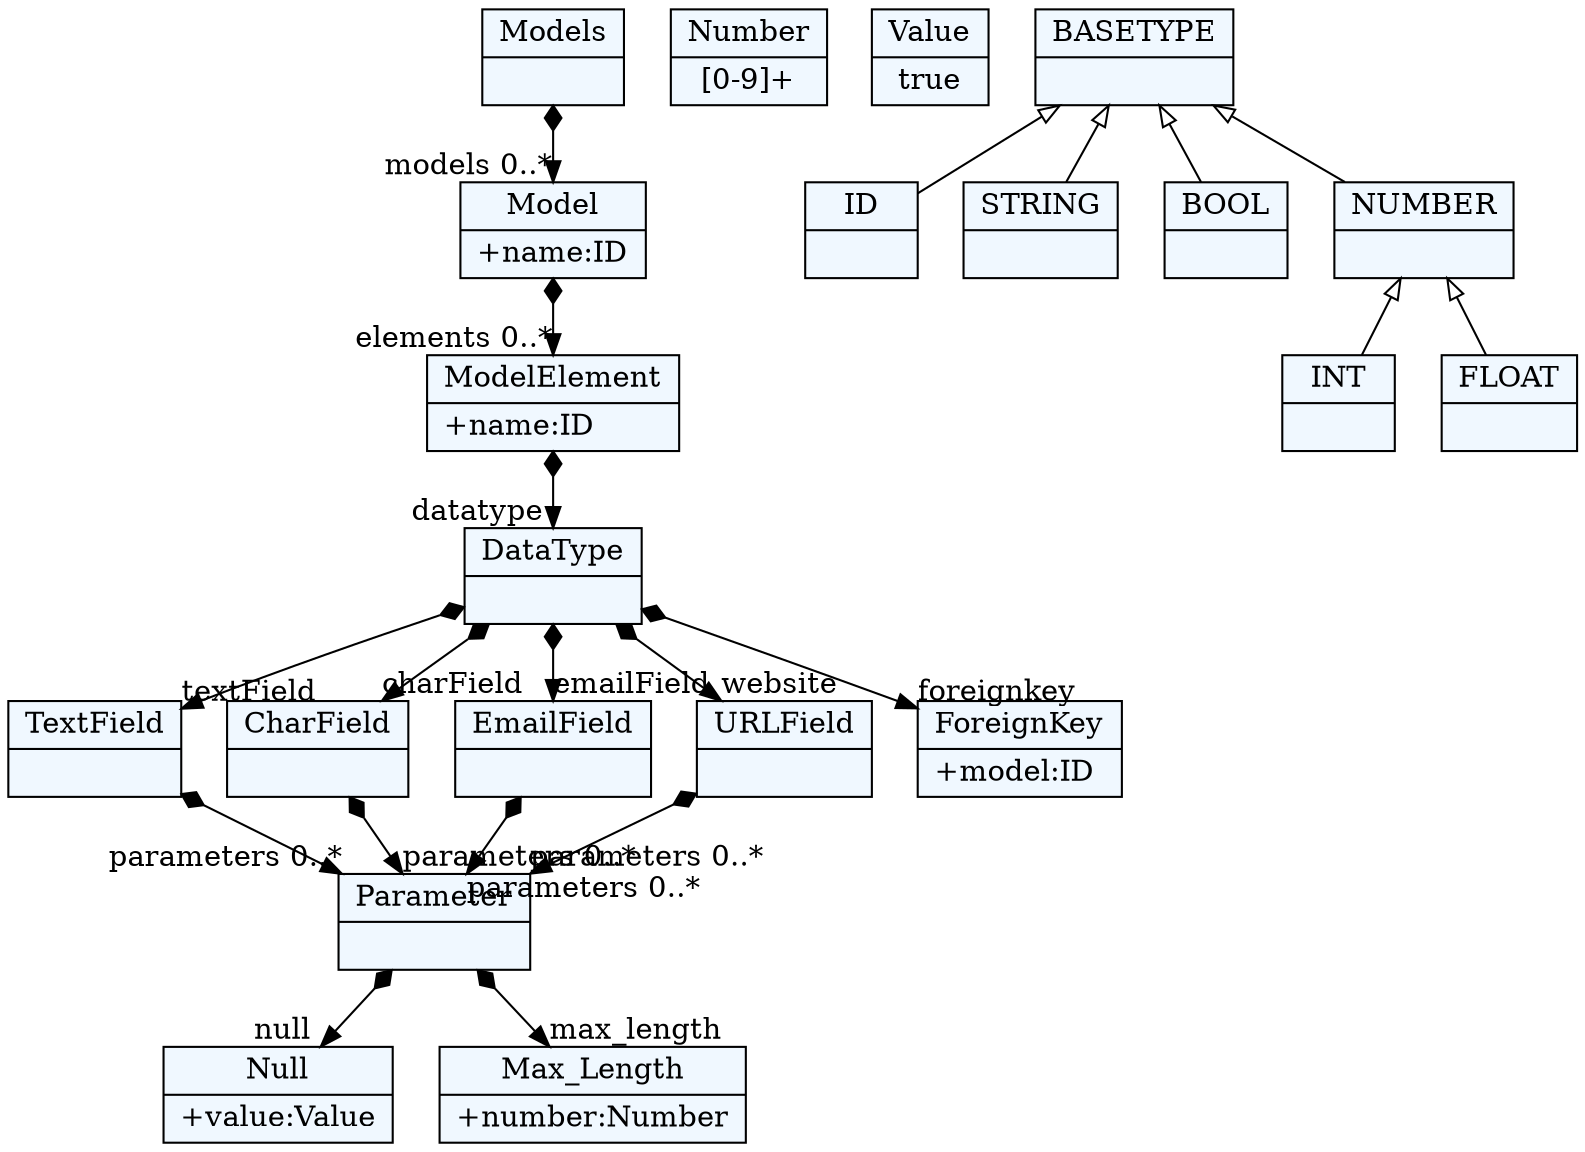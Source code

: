 
    digraph xtext {
    fontname = "Bitstream Vera Sans"
    fontsize = 8
    node[
        shape=record,
        style=filled,
        fillcolor=aliceblue
    ]
    nodesep = 0.3
    edge[dir=black,arrowtail=empty]


43346280 -> 43346752[arrowtail=diamond, dir=both, headlabel="models 0..*"]
43346280[ label="{Models|}"]

43346752 -> 43347224[arrowtail=diamond, dir=both, headlabel="elements 0..*"]
43346752[ label="{Model|+name:ID\l}"]

43347224 -> 43466800[arrowtail=diamond, dir=both, headlabel="datatype "]
43347224[ label="{ModelElement|+name:ID\l}"]

43466800 -> 43467272[arrowtail=diamond, dir=both, headlabel="textField "]
43466800 -> 43467744[arrowtail=diamond, dir=both, headlabel="charField "]
43466800 -> 43468216[arrowtail=diamond, dir=both, headlabel="emailField "]
43466800 -> 43468688[arrowtail=diamond, dir=both, headlabel="website "]
43466800 -> 42602544[arrowtail=diamond, dir=both, headlabel="foreignkey "]
43466800[ label="{DataType|}"]

43467272 -> 42339608[arrowtail=diamond, dir=both, headlabel="parameters 0..*"]
43467272[ label="{TextField|}"]

43467744 -> 42339608[arrowtail=diamond, dir=both, headlabel="parameters 0..*"]
43467744[ label="{CharField|}"]

43468216 -> 42339608[arrowtail=diamond, dir=both, headlabel="parameters 0..*"]
43468216[ label="{EmailField|}"]

43468688 -> 42339608[arrowtail=diamond, dir=both, headlabel="parameters 0..*"]
43468688[ label="{URLField|}"]

42602544[ label="{ForeignKey|+model:ID\l}"]

42339608 -> 43470104[arrowtail=diamond, dir=both, headlabel="null "]
42339608 -> 43469160[arrowtail=diamond, dir=both, headlabel="max_length "]
42339608[ label="{Parameter|}"]

43469160[ label="{Max_Length|+number:Number\l}"]

43469632[ label="{Number|[0-9]+}"]

43470104[ label="{Null|+value:Value\l}"]

42541104[ label="{Value|true}"]

43334464[ label="{ID|}"]

43334936[ label="{STRING|}"]

43343920[ label="{BOOL|}"]

43344392[ label="{INT|}"]

43344864[ label="{FLOAT|}"]

43345336[ label="{NUMBER|}"]
43345336 -> 43344864 [dir=back]
43345336 -> 43344392 [dir=back]

43345808[ label="{BASETYPE|}"]
43345808 -> 43345336 [dir=back]
43345808 -> 43343920 [dir=back]
43345808 -> 43334464 [dir=back]
43345808 -> 43334936 [dir=back]


}

